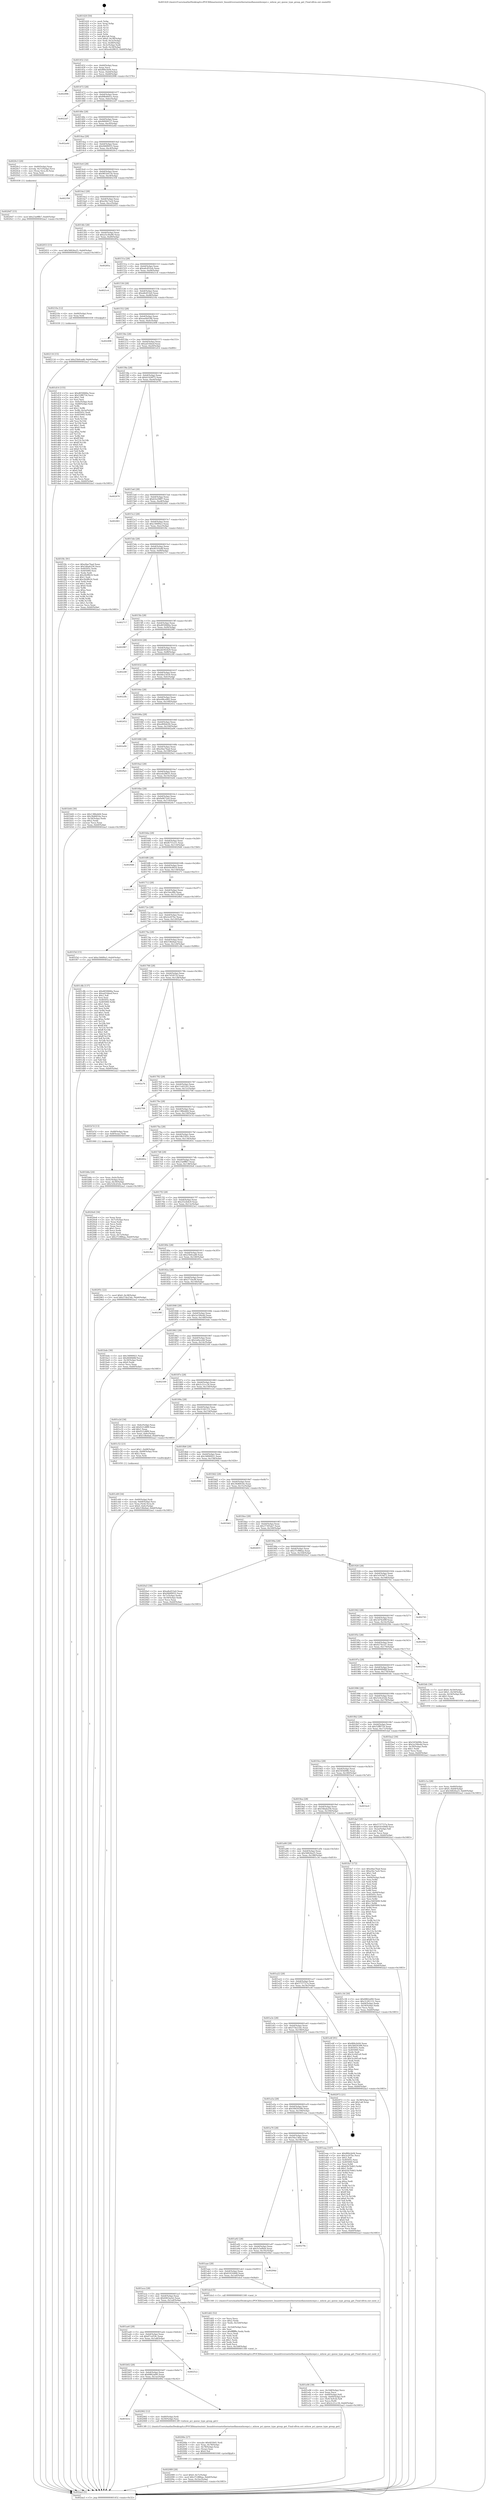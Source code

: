 digraph "0x401420" {
  label = "0x401420 (/mnt/c/Users/mathe/Desktop/tcc/POCII/binaries/extr_linuxdriversnetethernetmellanoxmlxswpci.c_mlxsw_pci_queue_type_group_get_Final-ollvm.out::main(0))"
  labelloc = "t"
  node[shape=record]

  Entry [label="",width=0.3,height=0.3,shape=circle,fillcolor=black,style=filled]
  "0x401452" [label="{
     0x401452 [32]\l
     | [instrs]\l
     &nbsp;&nbsp;0x401452 \<+6\>: mov -0xb0(%rbp),%eax\l
     &nbsp;&nbsp;0x401458 \<+2\>: mov %eax,%ecx\l
     &nbsp;&nbsp;0x40145a \<+6\>: sub $0x884cfe04,%ecx\l
     &nbsp;&nbsp;0x401460 \<+6\>: mov %eax,-0xb4(%rbp)\l
     &nbsp;&nbsp;0x401466 \<+6\>: mov %ecx,-0xb8(%rbp)\l
     &nbsp;&nbsp;0x40146c \<+6\>: je 0000000000402996 \<main+0x1576\>\l
  }"]
  "0x402996" [label="{
     0x402996\l
  }", style=dashed]
  "0x401472" [label="{
     0x401472 [28]\l
     | [instrs]\l
     &nbsp;&nbsp;0x401472 \<+5\>: jmp 0000000000401477 \<main+0x57\>\l
     &nbsp;&nbsp;0x401477 \<+6\>: mov -0xb4(%rbp),%eax\l
     &nbsp;&nbsp;0x40147d \<+5\>: sub $0x89b4643c,%eax\l
     &nbsp;&nbsp;0x401482 \<+6\>: mov %eax,-0xbc(%rbp)\l
     &nbsp;&nbsp;0x401488 \<+6\>: je 00000000004022d7 \<main+0xeb7\>\l
  }"]
  Exit [label="",width=0.3,height=0.3,shape=circle,fillcolor=black,style=filled,peripheries=2]
  "0x4022d7" [label="{
     0x4022d7\l
  }", style=dashed]
  "0x40148e" [label="{
     0x40148e [28]\l
     | [instrs]\l
     &nbsp;&nbsp;0x40148e \<+5\>: jmp 0000000000401493 \<main+0x73\>\l
     &nbsp;&nbsp;0x401493 \<+6\>: mov -0xb4(%rbp),%eax\l
     &nbsp;&nbsp;0x401499 \<+5\>: sub $0x90009127,%eax\l
     &nbsp;&nbsp;0x40149e \<+6\>: mov %eax,-0xc0(%rbp)\l
     &nbsp;&nbsp;0x4014a4 \<+6\>: je 0000000000402a4d \<main+0x162d\>\l
  }"]
  "0x402116" [label="{
     0x402116 [15]\l
     | [instrs]\l
     &nbsp;&nbsp;0x402116 \<+10\>: movl $0x25b0cad8,-0xb0(%rbp)\l
     &nbsp;&nbsp;0x402120 \<+5\>: jmp 0000000000402aa3 \<main+0x1683\>\l
  }"]
  "0x402a4d" [label="{
     0x402a4d\l
  }", style=dashed]
  "0x4014aa" [label="{
     0x4014aa [28]\l
     | [instrs]\l
     &nbsp;&nbsp;0x4014aa \<+5\>: jmp 00000000004014af \<main+0x8f\>\l
     &nbsp;&nbsp;0x4014af \<+6\>: mov -0xb4(%rbp),%eax\l
     &nbsp;&nbsp;0x4014b5 \<+5\>: sub $0x946f0055,%eax\l
     &nbsp;&nbsp;0x4014ba \<+6\>: mov %eax,-0xc4(%rbp)\l
     &nbsp;&nbsp;0x4014c0 \<+6\>: je 00000000004020c3 \<main+0xca3\>\l
  }"]
  "0x4020d7" [label="{
     0x4020d7 [15]\l
     | [instrs]\l
     &nbsp;&nbsp;0x4020d7 \<+10\>: movl $0x23a9ffb7,-0xb0(%rbp)\l
     &nbsp;&nbsp;0x4020e1 \<+5\>: jmp 0000000000402aa3 \<main+0x1683\>\l
  }"]
  "0x4020c3" [label="{
     0x4020c3 [20]\l
     | [instrs]\l
     &nbsp;&nbsp;0x4020c3 \<+4\>: mov -0x60(%rbp),%rax\l
     &nbsp;&nbsp;0x4020c7 \<+4\>: movslq -0x7c(%rbp),%rcx\l
     &nbsp;&nbsp;0x4020cb \<+4\>: mov (%rax,%rcx,8),%rax\l
     &nbsp;&nbsp;0x4020cf \<+3\>: mov %rax,%rdi\l
     &nbsp;&nbsp;0x4020d2 \<+5\>: call 0000000000401030 \<free@plt\>\l
     | [calls]\l
     &nbsp;&nbsp;0x401030 \{1\} (unknown)\l
  }"]
  "0x4014c6" [label="{
     0x4014c6 [28]\l
     | [instrs]\l
     &nbsp;&nbsp;0x4014c6 \<+5\>: jmp 00000000004014cb \<main+0xab\>\l
     &nbsp;&nbsp;0x4014cb \<+6\>: mov -0xb4(%rbp),%eax\l
     &nbsp;&nbsp;0x4014d1 \<+5\>: sub $0x981b4154,%eax\l
     &nbsp;&nbsp;0x4014d6 \<+6\>: mov %eax,-0xc8(%rbp)\l
     &nbsp;&nbsp;0x4014dc \<+6\>: je 0000000000402358 \<main+0xf38\>\l
  }"]
  "0x402089" [label="{
     0x402089 [28]\l
     | [instrs]\l
     &nbsp;&nbsp;0x402089 \<+7\>: movl $0x0,-0x7c(%rbp)\l
     &nbsp;&nbsp;0x402090 \<+10\>: movl $0x37c986aa,-0xb0(%rbp)\l
     &nbsp;&nbsp;0x40209a \<+6\>: mov %eax,-0x1bc(%rbp)\l
     &nbsp;&nbsp;0x4020a0 \<+5\>: jmp 0000000000402aa3 \<main+0x1683\>\l
  }"]
  "0x402358" [label="{
     0x402358\l
  }", style=dashed]
  "0x4014e2" [label="{
     0x4014e2 [28]\l
     | [instrs]\l
     &nbsp;&nbsp;0x4014e2 \<+5\>: jmp 00000000004014e7 \<main+0xc7\>\l
     &nbsp;&nbsp;0x4014e7 \<+6\>: mov -0xb4(%rbp),%eax\l
     &nbsp;&nbsp;0x4014ed \<+5\>: sub $0xa5bc7ac6,%eax\l
     &nbsp;&nbsp;0x4014f2 \<+6\>: mov %eax,-0xcc(%rbp)\l
     &nbsp;&nbsp;0x4014f8 \<+6\>: je 0000000000402053 \<main+0xc33\>\l
  }"]
  "0x40206e" [label="{
     0x40206e [27]\l
     | [instrs]\l
     &nbsp;&nbsp;0x40206e \<+10\>: movabs $0x4030d1,%rdi\l
     &nbsp;&nbsp;0x402078 \<+4\>: mov %rax,-0x78(%rbp)\l
     &nbsp;&nbsp;0x40207c \<+4\>: mov -0x78(%rbp),%rax\l
     &nbsp;&nbsp;0x402080 \<+2\>: mov (%rax),%esi\l
     &nbsp;&nbsp;0x402082 \<+2\>: mov $0x0,%al\l
     &nbsp;&nbsp;0x402084 \<+5\>: call 0000000000401040 \<printf@plt\>\l
     | [calls]\l
     &nbsp;&nbsp;0x401040 \{1\} (unknown)\l
  }"]
  "0x402053" [label="{
     0x402053 [15]\l
     | [instrs]\l
     &nbsp;&nbsp;0x402053 \<+10\>: movl $0x56826a25,-0xb0(%rbp)\l
     &nbsp;&nbsp;0x40205d \<+5\>: jmp 0000000000402aa3 \<main+0x1683\>\l
  }"]
  "0x4014fe" [label="{
     0x4014fe [28]\l
     | [instrs]\l
     &nbsp;&nbsp;0x4014fe \<+5\>: jmp 0000000000401503 \<main+0xe3\>\l
     &nbsp;&nbsp;0x401503 \<+6\>: mov -0xb4(%rbp),%eax\l
     &nbsp;&nbsp;0x401509 \<+5\>: sub $0xa5e36a90,%eax\l
     &nbsp;&nbsp;0x40150e \<+6\>: mov %eax,-0xd0(%rbp)\l
     &nbsp;&nbsp;0x401514 \<+6\>: je 000000000040285a \<main+0x143a\>\l
  }"]
  "0x401b1e" [label="{
     0x401b1e\l
  }", style=dashed]
  "0x40285a" [label="{
     0x40285a\l
  }", style=dashed]
  "0x40151a" [label="{
     0x40151a [28]\l
     | [instrs]\l
     &nbsp;&nbsp;0x40151a \<+5\>: jmp 000000000040151f \<main+0xff\>\l
     &nbsp;&nbsp;0x40151f \<+6\>: mov -0xb4(%rbp),%eax\l
     &nbsp;&nbsp;0x401525 \<+5\>: sub $0xa6c852eb,%eax\l
     &nbsp;&nbsp;0x40152a \<+6\>: mov %eax,-0xd4(%rbp)\l
     &nbsp;&nbsp;0x401530 \<+6\>: je 00000000004021c4 \<main+0xda4\>\l
  }"]
  "0x402062" [label="{
     0x402062 [12]\l
     | [instrs]\l
     &nbsp;&nbsp;0x402062 \<+4\>: mov -0x60(%rbp),%rdi\l
     &nbsp;&nbsp;0x402066 \<+3\>: mov -0x50(%rbp),%esi\l
     &nbsp;&nbsp;0x402069 \<+5\>: call 00000000004013f0 \<mlxsw_pci_queue_type_group_get\>\l
     | [calls]\l
     &nbsp;&nbsp;0x4013f0 \{1\} (/mnt/c/Users/mathe/Desktop/tcc/POCII/binaries/extr_linuxdriversnetethernetmellanoxmlxswpci.c_mlxsw_pci_queue_type_group_get_Final-ollvm.out::mlxsw_pci_queue_type_group_get)\l
  }"]
  "0x4021c4" [label="{
     0x4021c4\l
  }", style=dashed]
  "0x401536" [label="{
     0x401536 [28]\l
     | [instrs]\l
     &nbsp;&nbsp;0x401536 \<+5\>: jmp 000000000040153b \<main+0x11b\>\l
     &nbsp;&nbsp;0x40153b \<+6\>: mov -0xb4(%rbp),%eax\l
     &nbsp;&nbsp;0x401541 \<+5\>: sub $0xa8e453e0,%eax\l
     &nbsp;&nbsp;0x401546 \<+6\>: mov %eax,-0xd8(%rbp)\l
     &nbsp;&nbsp;0x40154c \<+6\>: je 000000000040210a \<main+0xcea\>\l
  }"]
  "0x401b02" [label="{
     0x401b02 [28]\l
     | [instrs]\l
     &nbsp;&nbsp;0x401b02 \<+5\>: jmp 0000000000401b07 \<main+0x6e7\>\l
     &nbsp;&nbsp;0x401b07 \<+6\>: mov -0xb4(%rbp),%eax\l
     &nbsp;&nbsp;0x401b0d \<+5\>: sub $0x6862af40,%eax\l
     &nbsp;&nbsp;0x401b12 \<+6\>: mov %eax,-0x1ac(%rbp)\l
     &nbsp;&nbsp;0x401b18 \<+6\>: je 0000000000402062 \<main+0xc42\>\l
  }"]
  "0x40210a" [label="{
     0x40210a [12]\l
     | [instrs]\l
     &nbsp;&nbsp;0x40210a \<+4\>: mov -0x60(%rbp),%rax\l
     &nbsp;&nbsp;0x40210e \<+3\>: mov %rax,%rdi\l
     &nbsp;&nbsp;0x402111 \<+5\>: call 0000000000401030 \<free@plt\>\l
     | [calls]\l
     &nbsp;&nbsp;0x401030 \{1\} (unknown)\l
  }"]
  "0x401552" [label="{
     0x401552 [28]\l
     | [instrs]\l
     &nbsp;&nbsp;0x401552 \<+5\>: jmp 0000000000401557 \<main+0x137\>\l
     &nbsp;&nbsp;0x401557 \<+6\>: mov -0xb4(%rbp),%eax\l
     &nbsp;&nbsp;0x40155d \<+5\>: sub $0xaad4d186,%eax\l
     &nbsp;&nbsp;0x401562 \<+6\>: mov %eax,-0xdc(%rbp)\l
     &nbsp;&nbsp;0x401568 \<+6\>: je 0000000000402498 \<main+0x1078\>\l
  }"]
  "0x4025c2" [label="{
     0x4025c2\l
  }", style=dashed]
  "0x402498" [label="{
     0x402498\l
  }", style=dashed]
  "0x40156e" [label="{
     0x40156e [28]\l
     | [instrs]\l
     &nbsp;&nbsp;0x40156e \<+5\>: jmp 0000000000401573 \<main+0x153\>\l
     &nbsp;&nbsp;0x401573 \<+6\>: mov -0xb4(%rbp),%eax\l
     &nbsp;&nbsp;0x401579 \<+5\>: sub $0xad10deef,%eax\l
     &nbsp;&nbsp;0x40157e \<+6\>: mov %eax,-0xe0(%rbp)\l
     &nbsp;&nbsp;0x401584 \<+6\>: je 0000000000401d14 \<main+0x8f4\>\l
  }"]
  "0x401ae6" [label="{
     0x401ae6 [28]\l
     | [instrs]\l
     &nbsp;&nbsp;0x401ae6 \<+5\>: jmp 0000000000401aeb \<main+0x6cb\>\l
     &nbsp;&nbsp;0x401aeb \<+6\>: mov -0xb4(%rbp),%eax\l
     &nbsp;&nbsp;0x401af1 \<+5\>: sub $0x67cef18c,%eax\l
     &nbsp;&nbsp;0x401af6 \<+6\>: mov %eax,-0x1a8(%rbp)\l
     &nbsp;&nbsp;0x401afc \<+6\>: je 00000000004025c2 \<main+0x11a2\>\l
  }"]
  "0x401d14" [label="{
     0x401d14 [155]\l
     | [instrs]\l
     &nbsp;&nbsp;0x401d14 \<+5\>: mov $0xd650666a,%eax\l
     &nbsp;&nbsp;0x401d19 \<+5\>: mov $0x52ff0754,%ecx\l
     &nbsp;&nbsp;0x401d1e \<+2\>: mov $0x1,%dl\l
     &nbsp;&nbsp;0x401d20 \<+2\>: xor %esi,%esi\l
     &nbsp;&nbsp;0x401d22 \<+3\>: mov -0x6c(%rbp),%edi\l
     &nbsp;&nbsp;0x401d25 \<+3\>: cmp -0x68(%rbp),%edi\l
     &nbsp;&nbsp;0x401d28 \<+4\>: setl %r8b\l
     &nbsp;&nbsp;0x401d2c \<+4\>: and $0x1,%r8b\l
     &nbsp;&nbsp;0x401d30 \<+4\>: mov %r8b,-0x2a(%rbp)\l
     &nbsp;&nbsp;0x401d34 \<+7\>: mov 0x40505c,%edi\l
     &nbsp;&nbsp;0x401d3b \<+8\>: mov 0x405060,%r9d\l
     &nbsp;&nbsp;0x401d43 \<+3\>: sub $0x1,%esi\l
     &nbsp;&nbsp;0x401d46 \<+3\>: mov %edi,%r10d\l
     &nbsp;&nbsp;0x401d49 \<+3\>: add %esi,%r10d\l
     &nbsp;&nbsp;0x401d4c \<+4\>: imul %r10d,%edi\l
     &nbsp;&nbsp;0x401d50 \<+3\>: and $0x1,%edi\l
     &nbsp;&nbsp;0x401d53 \<+3\>: cmp $0x0,%edi\l
     &nbsp;&nbsp;0x401d56 \<+4\>: sete %r8b\l
     &nbsp;&nbsp;0x401d5a \<+4\>: cmp $0xa,%r9d\l
     &nbsp;&nbsp;0x401d5e \<+4\>: setl %r11b\l
     &nbsp;&nbsp;0x401d62 \<+3\>: mov %r8b,%bl\l
     &nbsp;&nbsp;0x401d65 \<+3\>: xor $0xff,%bl\l
     &nbsp;&nbsp;0x401d68 \<+3\>: mov %r11b,%r14b\l
     &nbsp;&nbsp;0x401d6b \<+4\>: xor $0xff,%r14b\l
     &nbsp;&nbsp;0x401d6f \<+3\>: xor $0x0,%dl\l
     &nbsp;&nbsp;0x401d72 \<+3\>: mov %bl,%r15b\l
     &nbsp;&nbsp;0x401d75 \<+4\>: and $0x0,%r15b\l
     &nbsp;&nbsp;0x401d79 \<+3\>: and %dl,%r8b\l
     &nbsp;&nbsp;0x401d7c \<+3\>: mov %r14b,%r12b\l
     &nbsp;&nbsp;0x401d7f \<+4\>: and $0x0,%r12b\l
     &nbsp;&nbsp;0x401d83 \<+3\>: and %dl,%r11b\l
     &nbsp;&nbsp;0x401d86 \<+3\>: or %r8b,%r15b\l
     &nbsp;&nbsp;0x401d89 \<+3\>: or %r11b,%r12b\l
     &nbsp;&nbsp;0x401d8c \<+3\>: xor %r12b,%r15b\l
     &nbsp;&nbsp;0x401d8f \<+3\>: or %r14b,%bl\l
     &nbsp;&nbsp;0x401d92 \<+3\>: xor $0xff,%bl\l
     &nbsp;&nbsp;0x401d95 \<+3\>: or $0x0,%dl\l
     &nbsp;&nbsp;0x401d98 \<+2\>: and %dl,%bl\l
     &nbsp;&nbsp;0x401d9a \<+3\>: or %bl,%r15b\l
     &nbsp;&nbsp;0x401d9d \<+4\>: test $0x1,%r15b\l
     &nbsp;&nbsp;0x401da1 \<+3\>: cmovne %ecx,%eax\l
     &nbsp;&nbsp;0x401da4 \<+6\>: mov %eax,-0xb0(%rbp)\l
     &nbsp;&nbsp;0x401daa \<+5\>: jmp 0000000000402aa3 \<main+0x1683\>\l
  }"]
  "0x40158a" [label="{
     0x40158a [28]\l
     | [instrs]\l
     &nbsp;&nbsp;0x40158a \<+5\>: jmp 000000000040158f \<main+0x16f\>\l
     &nbsp;&nbsp;0x40158f \<+6\>: mov -0xb4(%rbp),%eax\l
     &nbsp;&nbsp;0x401595 \<+5\>: sub $0xb1426f75,%eax\l
     &nbsp;&nbsp;0x40159a \<+6\>: mov %eax,-0xe4(%rbp)\l
     &nbsp;&nbsp;0x4015a0 \<+6\>: je 0000000000402470 \<main+0x1050\>\l
  }"]
  "0x4024ee" [label="{
     0x4024ee\l
  }", style=dashed]
  "0x402470" [label="{
     0x402470\l
  }", style=dashed]
  "0x4015a6" [label="{
     0x4015a6 [28]\l
     | [instrs]\l
     &nbsp;&nbsp;0x4015a6 \<+5\>: jmp 00000000004015ab \<main+0x18b\>\l
     &nbsp;&nbsp;0x4015ab \<+6\>: mov -0xb4(%rbp),%eax\l
     &nbsp;&nbsp;0x4015b1 \<+5\>: sub $0xb5e298f7,%eax\l
     &nbsp;&nbsp;0x4015b6 \<+6\>: mov %eax,-0xe8(%rbp)\l
     &nbsp;&nbsp;0x4015bc \<+6\>: je 0000000000402461 \<main+0x1041\>\l
  }"]
  "0x401e06" [label="{
     0x401e06 [39]\l
     | [instrs]\l
     &nbsp;&nbsp;0x401e06 \<+6\>: mov -0x1b8(%rbp),%ecx\l
     &nbsp;&nbsp;0x401e0c \<+3\>: imul %eax,%ecx\l
     &nbsp;&nbsp;0x401e0f \<+4\>: mov -0x60(%rbp),%r8\l
     &nbsp;&nbsp;0x401e13 \<+4\>: movslq -0x64(%rbp),%r9\l
     &nbsp;&nbsp;0x401e17 \<+4\>: mov (%r8,%r9,8),%r8\l
     &nbsp;&nbsp;0x401e1b \<+3\>: mov %ecx,(%r8)\l
     &nbsp;&nbsp;0x401e1e \<+10\>: movl $0x2c21cc34,-0xb0(%rbp)\l
     &nbsp;&nbsp;0x401e28 \<+5\>: jmp 0000000000402aa3 \<main+0x1683\>\l
  }"]
  "0x402461" [label="{
     0x402461\l
  }", style=dashed]
  "0x4015c2" [label="{
     0x4015c2 [28]\l
     | [instrs]\l
     &nbsp;&nbsp;0x4015c2 \<+5\>: jmp 00000000004015c7 \<main+0x1a7\>\l
     &nbsp;&nbsp;0x4015c7 \<+6\>: mov -0xb4(%rbp),%eax\l
     &nbsp;&nbsp;0x4015cd \<+5\>: sub $0xc566f0a3,%eax\l
     &nbsp;&nbsp;0x4015d2 \<+6\>: mov %eax,-0xec(%rbp)\l
     &nbsp;&nbsp;0x4015d8 \<+6\>: je 0000000000401f4c \<main+0xb2c\>\l
  }"]
  "0x401dd2" [label="{
     0x401dd2 [52]\l
     | [instrs]\l
     &nbsp;&nbsp;0x401dd2 \<+2\>: xor %ecx,%ecx\l
     &nbsp;&nbsp;0x401dd4 \<+5\>: mov $0x2,%edx\l
     &nbsp;&nbsp;0x401dd9 \<+6\>: mov %edx,-0x1b4(%rbp)\l
     &nbsp;&nbsp;0x401ddf \<+1\>: cltd\l
     &nbsp;&nbsp;0x401de0 \<+6\>: mov -0x1b4(%rbp),%esi\l
     &nbsp;&nbsp;0x401de6 \<+2\>: idiv %esi\l
     &nbsp;&nbsp;0x401de8 \<+6\>: imul $0xfffffffe,%edx,%edx\l
     &nbsp;&nbsp;0x401dee \<+2\>: mov %ecx,%edi\l
     &nbsp;&nbsp;0x401df0 \<+2\>: sub %edx,%edi\l
     &nbsp;&nbsp;0x401df2 \<+2\>: mov %ecx,%edx\l
     &nbsp;&nbsp;0x401df4 \<+3\>: sub $0x1,%edx\l
     &nbsp;&nbsp;0x401df7 \<+2\>: add %edx,%edi\l
     &nbsp;&nbsp;0x401df9 \<+2\>: sub %edi,%ecx\l
     &nbsp;&nbsp;0x401dfb \<+6\>: mov %ecx,-0x1b8(%rbp)\l
     &nbsp;&nbsp;0x401e01 \<+5\>: call 0000000000401160 \<next_i\>\l
     | [calls]\l
     &nbsp;&nbsp;0x401160 \{1\} (/mnt/c/Users/mathe/Desktop/tcc/POCII/binaries/extr_linuxdriversnetethernetmellanoxmlxswpci.c_mlxsw_pci_queue_type_group_get_Final-ollvm.out::next_i)\l
  }"]
  "0x401f4c" [label="{
     0x401f4c [91]\l
     | [instrs]\l
     &nbsp;&nbsp;0x401f4c \<+5\>: mov $0xe9ae7bad,%eax\l
     &nbsp;&nbsp;0x401f51 \<+5\>: mov $0x54bab256,%ecx\l
     &nbsp;&nbsp;0x401f56 \<+7\>: mov 0x40505c,%edx\l
     &nbsp;&nbsp;0x401f5d \<+7\>: mov 0x405060,%esi\l
     &nbsp;&nbsp;0x401f64 \<+2\>: mov %edx,%edi\l
     &nbsp;&nbsp;0x401f66 \<+6\>: sub $0x2fe9fb16,%edi\l
     &nbsp;&nbsp;0x401f6c \<+3\>: sub $0x1,%edi\l
     &nbsp;&nbsp;0x401f6f \<+6\>: add $0x2fe9fb16,%edi\l
     &nbsp;&nbsp;0x401f75 \<+3\>: imul %edi,%edx\l
     &nbsp;&nbsp;0x401f78 \<+3\>: and $0x1,%edx\l
     &nbsp;&nbsp;0x401f7b \<+3\>: cmp $0x0,%edx\l
     &nbsp;&nbsp;0x401f7e \<+4\>: sete %r8b\l
     &nbsp;&nbsp;0x401f82 \<+3\>: cmp $0xa,%esi\l
     &nbsp;&nbsp;0x401f85 \<+4\>: setl %r9b\l
     &nbsp;&nbsp;0x401f89 \<+3\>: mov %r8b,%r10b\l
     &nbsp;&nbsp;0x401f8c \<+3\>: and %r9b,%r10b\l
     &nbsp;&nbsp;0x401f8f \<+3\>: xor %r9b,%r8b\l
     &nbsp;&nbsp;0x401f92 \<+3\>: or %r8b,%r10b\l
     &nbsp;&nbsp;0x401f95 \<+4\>: test $0x1,%r10b\l
     &nbsp;&nbsp;0x401f99 \<+3\>: cmovne %ecx,%eax\l
     &nbsp;&nbsp;0x401f9c \<+6\>: mov %eax,-0xb0(%rbp)\l
     &nbsp;&nbsp;0x401fa2 \<+5\>: jmp 0000000000402aa3 \<main+0x1683\>\l
  }"]
  "0x4015de" [label="{
     0x4015de [28]\l
     | [instrs]\l
     &nbsp;&nbsp;0x4015de \<+5\>: jmp 00000000004015e3 \<main+0x1c3\>\l
     &nbsp;&nbsp;0x4015e3 \<+6\>: mov -0xb4(%rbp),%eax\l
     &nbsp;&nbsp;0x4015e9 \<+5\>: sub $0xd0193e8f,%eax\l
     &nbsp;&nbsp;0x4015ee \<+6\>: mov %eax,-0xf0(%rbp)\l
     &nbsp;&nbsp;0x4015f4 \<+6\>: je 0000000000402717 \<main+0x12f7\>\l
  }"]
  "0x401aca" [label="{
     0x401aca [28]\l
     | [instrs]\l
     &nbsp;&nbsp;0x401aca \<+5\>: jmp 0000000000401acf \<main+0x6af\>\l
     &nbsp;&nbsp;0x401acf \<+6\>: mov -0xb4(%rbp),%eax\l
     &nbsp;&nbsp;0x401ad5 \<+5\>: sub $0x6463acb2,%eax\l
     &nbsp;&nbsp;0x401ada \<+6\>: mov %eax,-0x1a4(%rbp)\l
     &nbsp;&nbsp;0x401ae0 \<+6\>: je 00000000004024ee \<main+0x10ce\>\l
  }"]
  "0x402717" [label="{
     0x402717\l
  }", style=dashed]
  "0x4015fa" [label="{
     0x4015fa [28]\l
     | [instrs]\l
     &nbsp;&nbsp;0x4015fa \<+5\>: jmp 00000000004015ff \<main+0x1df\>\l
     &nbsp;&nbsp;0x4015ff \<+6\>: mov -0xb4(%rbp),%eax\l
     &nbsp;&nbsp;0x401605 \<+5\>: sub $0xd650666a,%eax\l
     &nbsp;&nbsp;0x40160a \<+6\>: mov %eax,-0xf4(%rbp)\l
     &nbsp;&nbsp;0x401610 \<+6\>: je 0000000000402987 \<main+0x1567\>\l
  }"]
  "0x401dcd" [label="{
     0x401dcd [5]\l
     | [instrs]\l
     &nbsp;&nbsp;0x401dcd \<+5\>: call 0000000000401160 \<next_i\>\l
     | [calls]\l
     &nbsp;&nbsp;0x401160 \{1\} (/mnt/c/Users/mathe/Desktop/tcc/POCII/binaries/extr_linuxdriversnetethernetmellanoxmlxswpci.c_mlxsw_pci_queue_type_group_get_Final-ollvm.out::next_i)\l
  }"]
  "0x402987" [label="{
     0x402987\l
  }", style=dashed]
  "0x401616" [label="{
     0x401616 [28]\l
     | [instrs]\l
     &nbsp;&nbsp;0x401616 \<+5\>: jmp 000000000040161b \<main+0x1fb\>\l
     &nbsp;&nbsp;0x40161b \<+6\>: mov -0xb4(%rbp),%eax\l
     &nbsp;&nbsp;0x401621 \<+5\>: sub $0xdd392429,%eax\l
     &nbsp;&nbsp;0x401626 \<+6\>: mov %eax,-0xf8(%rbp)\l
     &nbsp;&nbsp;0x40162c \<+6\>: je 000000000040228f \<main+0xe6f\>\l
  }"]
  "0x401aae" [label="{
     0x401aae [28]\l
     | [instrs]\l
     &nbsp;&nbsp;0x401aae \<+5\>: jmp 0000000000401ab3 \<main+0x693\>\l
     &nbsp;&nbsp;0x401ab3 \<+6\>: mov -0xb4(%rbp),%eax\l
     &nbsp;&nbsp;0x401ab9 \<+5\>: sub $0x61616468,%eax\l
     &nbsp;&nbsp;0x401abe \<+6\>: mov %eax,-0x1a0(%rbp)\l
     &nbsp;&nbsp;0x401ac4 \<+6\>: je 0000000000401dcd \<main+0x9ad\>\l
  }"]
  "0x40228f" [label="{
     0x40228f\l
  }", style=dashed]
  "0x401632" [label="{
     0x401632 [28]\l
     | [instrs]\l
     &nbsp;&nbsp;0x401632 \<+5\>: jmp 0000000000401637 \<main+0x217\>\l
     &nbsp;&nbsp;0x401637 \<+6\>: mov -0xb4(%rbp),%eax\l
     &nbsp;&nbsp;0x40163d \<+5\>: sub $0xdde23430,%eax\l
     &nbsp;&nbsp;0x401642 \<+6\>: mov %eax,-0xfc(%rbp)\l
     &nbsp;&nbsp;0x401648 \<+6\>: je 00000000004022fb \<main+0xedb\>\l
  }"]
  "0x40294d" [label="{
     0x40294d\l
  }", style=dashed]
  "0x4022fb" [label="{
     0x4022fb\l
  }", style=dashed]
  "0x40164e" [label="{
     0x40164e [28]\l
     | [instrs]\l
     &nbsp;&nbsp;0x40164e \<+5\>: jmp 0000000000401653 \<main+0x233\>\l
     &nbsp;&nbsp;0x401653 \<+6\>: mov -0xb4(%rbp),%eax\l
     &nbsp;&nbsp;0x401659 \<+5\>: sub $0xe08ce992,%eax\l
     &nbsp;&nbsp;0x40165e \<+6\>: mov %eax,-0x100(%rbp)\l
     &nbsp;&nbsp;0x401664 \<+6\>: je 0000000000402452 \<main+0x1032\>\l
  }"]
  "0x401a92" [label="{
     0x401a92 [28]\l
     | [instrs]\l
     &nbsp;&nbsp;0x401a92 \<+5\>: jmp 0000000000401a97 \<main+0x677\>\l
     &nbsp;&nbsp;0x401a97 \<+6\>: mov -0xb4(%rbp),%eax\l
     &nbsp;&nbsp;0x401a9d \<+5\>: sub $0x5c5ef0eb,%eax\l
     &nbsp;&nbsp;0x401aa2 \<+6\>: mov %eax,-0x19c(%rbp)\l
     &nbsp;&nbsp;0x401aa8 \<+6\>: je 000000000040294d \<main+0x152d\>\l
  }"]
  "0x402452" [label="{
     0x402452\l
  }", style=dashed]
  "0x40166a" [label="{
     0x40166a [28]\l
     | [instrs]\l
     &nbsp;&nbsp;0x40166a \<+5\>: jmp 000000000040166f \<main+0x24f\>\l
     &nbsp;&nbsp;0x40166f \<+6\>: mov -0xb4(%rbp),%eax\l
     &nbsp;&nbsp;0x401675 \<+5\>: sub $0xe800dc04,%eax\l
     &nbsp;&nbsp;0x40167a \<+6\>: mov %eax,-0x104(%rbp)\l
     &nbsp;&nbsp;0x401680 \<+6\>: je 0000000000402a94 \<main+0x1674\>\l
  }"]
  "0x40279c" [label="{
     0x40279c\l
  }", style=dashed]
  "0x402a94" [label="{
     0x402a94\l
  }", style=dashed]
  "0x401686" [label="{
     0x401686 [28]\l
     | [instrs]\l
     &nbsp;&nbsp;0x401686 \<+5\>: jmp 000000000040168b \<main+0x26b\>\l
     &nbsp;&nbsp;0x40168b \<+6\>: mov -0xb4(%rbp),%eax\l
     &nbsp;&nbsp;0x401691 \<+5\>: sub $0xe9ae7bad,%eax\l
     &nbsp;&nbsp;0x401696 \<+6\>: mov %eax,-0x108(%rbp)\l
     &nbsp;&nbsp;0x40169c \<+6\>: je 00000000004029a5 \<main+0x1585\>\l
  }"]
  "0x401a76" [label="{
     0x401a76 [28]\l
     | [instrs]\l
     &nbsp;&nbsp;0x401a76 \<+5\>: jmp 0000000000401a7b \<main+0x65b\>\l
     &nbsp;&nbsp;0x401a7b \<+6\>: mov -0xb4(%rbp),%eax\l
     &nbsp;&nbsp;0x401a81 \<+5\>: sub $0x59a136fa,%eax\l
     &nbsp;&nbsp;0x401a86 \<+6\>: mov %eax,-0x198(%rbp)\l
     &nbsp;&nbsp;0x401a8c \<+6\>: je 000000000040279c \<main+0x137c\>\l
  }"]
  "0x4029a5" [label="{
     0x4029a5\l
  }", style=dashed]
  "0x4016a2" [label="{
     0x4016a2 [28]\l
     | [instrs]\l
     &nbsp;&nbsp;0x4016a2 \<+5\>: jmp 00000000004016a7 \<main+0x287\>\l
     &nbsp;&nbsp;0x4016a7 \<+6\>: mov -0xb4(%rbp),%eax\l
     &nbsp;&nbsp;0x4016ad \<+5\>: sub $0xeeb28635,%eax\l
     &nbsp;&nbsp;0x4016b2 \<+6\>: mov %eax,-0x10c(%rbp)\l
     &nbsp;&nbsp;0x4016b8 \<+6\>: je 0000000000401b44 \<main+0x724\>\l
  }"]
  "0x401eaa" [label="{
     0x401eaa [147]\l
     | [instrs]\l
     &nbsp;&nbsp;0x401eaa \<+5\>: mov $0x884cfe04,%eax\l
     &nbsp;&nbsp;0x401eaf \<+5\>: mov $0x2e207bc,%ecx\l
     &nbsp;&nbsp;0x401eb4 \<+2\>: mov $0x1,%dl\l
     &nbsp;&nbsp;0x401eb6 \<+7\>: mov 0x40505c,%esi\l
     &nbsp;&nbsp;0x401ebd \<+7\>: mov 0x405060,%edi\l
     &nbsp;&nbsp;0x401ec4 \<+3\>: mov %esi,%r8d\l
     &nbsp;&nbsp;0x401ec7 \<+7\>: sub $0xb5b7b463,%r8d\l
     &nbsp;&nbsp;0x401ece \<+4\>: sub $0x1,%r8d\l
     &nbsp;&nbsp;0x401ed2 \<+7\>: add $0xb5b7b463,%r8d\l
     &nbsp;&nbsp;0x401ed9 \<+4\>: imul %r8d,%esi\l
     &nbsp;&nbsp;0x401edd \<+3\>: and $0x1,%esi\l
     &nbsp;&nbsp;0x401ee0 \<+3\>: cmp $0x0,%esi\l
     &nbsp;&nbsp;0x401ee3 \<+4\>: sete %r9b\l
     &nbsp;&nbsp;0x401ee7 \<+3\>: cmp $0xa,%edi\l
     &nbsp;&nbsp;0x401eea \<+4\>: setl %r10b\l
     &nbsp;&nbsp;0x401eee \<+3\>: mov %r9b,%r11b\l
     &nbsp;&nbsp;0x401ef1 \<+4\>: xor $0xff,%r11b\l
     &nbsp;&nbsp;0x401ef5 \<+3\>: mov %r10b,%bl\l
     &nbsp;&nbsp;0x401ef8 \<+3\>: xor $0xff,%bl\l
     &nbsp;&nbsp;0x401efb \<+3\>: xor $0x0,%dl\l
     &nbsp;&nbsp;0x401efe \<+3\>: mov %r11b,%r14b\l
     &nbsp;&nbsp;0x401f01 \<+4\>: and $0x0,%r14b\l
     &nbsp;&nbsp;0x401f05 \<+3\>: and %dl,%r9b\l
     &nbsp;&nbsp;0x401f08 \<+3\>: mov %bl,%r15b\l
     &nbsp;&nbsp;0x401f0b \<+4\>: and $0x0,%r15b\l
     &nbsp;&nbsp;0x401f0f \<+3\>: and %dl,%r10b\l
     &nbsp;&nbsp;0x401f12 \<+3\>: or %r9b,%r14b\l
     &nbsp;&nbsp;0x401f15 \<+3\>: or %r10b,%r15b\l
     &nbsp;&nbsp;0x401f18 \<+3\>: xor %r15b,%r14b\l
     &nbsp;&nbsp;0x401f1b \<+3\>: or %bl,%r11b\l
     &nbsp;&nbsp;0x401f1e \<+4\>: xor $0xff,%r11b\l
     &nbsp;&nbsp;0x401f22 \<+3\>: or $0x0,%dl\l
     &nbsp;&nbsp;0x401f25 \<+3\>: and %dl,%r11b\l
     &nbsp;&nbsp;0x401f28 \<+3\>: or %r11b,%r14b\l
     &nbsp;&nbsp;0x401f2b \<+4\>: test $0x1,%r14b\l
     &nbsp;&nbsp;0x401f2f \<+3\>: cmovne %ecx,%eax\l
     &nbsp;&nbsp;0x401f32 \<+6\>: mov %eax,-0xb0(%rbp)\l
     &nbsp;&nbsp;0x401f38 \<+5\>: jmp 0000000000402aa3 \<main+0x1683\>\l
  }"]
  "0x401b44" [label="{
     0x401b44 [30]\l
     | [instrs]\l
     &nbsp;&nbsp;0x401b44 \<+5\>: mov $0x1386eb64,%eax\l
     &nbsp;&nbsp;0x401b49 \<+5\>: mov $0x36d6816e,%ecx\l
     &nbsp;&nbsp;0x401b4e \<+3\>: mov -0x34(%rbp),%edx\l
     &nbsp;&nbsp;0x401b51 \<+3\>: cmp $0x2,%edx\l
     &nbsp;&nbsp;0x401b54 \<+3\>: cmovne %ecx,%eax\l
     &nbsp;&nbsp;0x401b57 \<+6\>: mov %eax,-0xb0(%rbp)\l
     &nbsp;&nbsp;0x401b5d \<+5\>: jmp 0000000000402aa3 \<main+0x1683\>\l
  }"]
  "0x4016be" [label="{
     0x4016be [28]\l
     | [instrs]\l
     &nbsp;&nbsp;0x4016be \<+5\>: jmp 00000000004016c3 \<main+0x2a3\>\l
     &nbsp;&nbsp;0x4016c3 \<+6\>: mov -0xb4(%rbp),%eax\l
     &nbsp;&nbsp;0x4016c9 \<+5\>: sub $0xfa0672e0,%eax\l
     &nbsp;&nbsp;0x4016ce \<+6\>: mov %eax,-0x110(%rbp)\l
     &nbsp;&nbsp;0x4016d4 \<+6\>: je 00000000004029c7 \<main+0x15a7\>\l
  }"]
  "0x402aa3" [label="{
     0x402aa3 [5]\l
     | [instrs]\l
     &nbsp;&nbsp;0x402aa3 \<+5\>: jmp 0000000000401452 \<main+0x32\>\l
  }"]
  "0x401420" [label="{
     0x401420 [50]\l
     | [instrs]\l
     &nbsp;&nbsp;0x401420 \<+1\>: push %rbp\l
     &nbsp;&nbsp;0x401421 \<+3\>: mov %rsp,%rbp\l
     &nbsp;&nbsp;0x401424 \<+2\>: push %r15\l
     &nbsp;&nbsp;0x401426 \<+2\>: push %r14\l
     &nbsp;&nbsp;0x401428 \<+2\>: push %r13\l
     &nbsp;&nbsp;0x40142a \<+2\>: push %r12\l
     &nbsp;&nbsp;0x40142c \<+1\>: push %rbx\l
     &nbsp;&nbsp;0x40142d \<+7\>: sub $0x1a8,%rsp\l
     &nbsp;&nbsp;0x401434 \<+7\>: movl $0x0,-0x38(%rbp)\l
     &nbsp;&nbsp;0x40143b \<+3\>: mov %edi,-0x3c(%rbp)\l
     &nbsp;&nbsp;0x40143e \<+4\>: mov %rsi,-0x48(%rbp)\l
     &nbsp;&nbsp;0x401442 \<+3\>: mov -0x3c(%rbp),%edi\l
     &nbsp;&nbsp;0x401445 \<+3\>: mov %edi,-0x34(%rbp)\l
     &nbsp;&nbsp;0x401448 \<+10\>: movl $0xeeb28635,-0xb0(%rbp)\l
  }"]
  "0x401a5a" [label="{
     0x401a5a [28]\l
     | [instrs]\l
     &nbsp;&nbsp;0x401a5a \<+5\>: jmp 0000000000401a5f \<main+0x63f\>\l
     &nbsp;&nbsp;0x401a5f \<+6\>: mov -0xb4(%rbp),%eax\l
     &nbsp;&nbsp;0x401a65 \<+5\>: sub $0x58450398,%eax\l
     &nbsp;&nbsp;0x401a6a \<+6\>: mov %eax,-0x194(%rbp)\l
     &nbsp;&nbsp;0x401a70 \<+6\>: je 0000000000401eaa \<main+0xa8a\>\l
  }"]
  "0x4029c7" [label="{
     0x4029c7\l
  }", style=dashed]
  "0x4016da" [label="{
     0x4016da [28]\l
     | [instrs]\l
     &nbsp;&nbsp;0x4016da \<+5\>: jmp 00000000004016df \<main+0x2bf\>\l
     &nbsp;&nbsp;0x4016df \<+6\>: mov -0xb4(%rbp),%eax\l
     &nbsp;&nbsp;0x4016e5 \<+5\>: sub $0xfb751e51,%eax\l
     &nbsp;&nbsp;0x4016ea \<+6\>: mov %eax,-0x114(%rbp)\l
     &nbsp;&nbsp;0x4016f0 \<+6\>: je 00000000004029d6 \<main+0x15b6\>\l
  }"]
  "0x402972" [label="{
     0x402972 [21]\l
     | [instrs]\l
     &nbsp;&nbsp;0x402972 \<+3\>: mov -0x38(%rbp),%eax\l
     &nbsp;&nbsp;0x402975 \<+7\>: add $0x1a8,%rsp\l
     &nbsp;&nbsp;0x40297c \<+1\>: pop %rbx\l
     &nbsp;&nbsp;0x40297d \<+2\>: pop %r12\l
     &nbsp;&nbsp;0x40297f \<+2\>: pop %r13\l
     &nbsp;&nbsp;0x402981 \<+2\>: pop %r14\l
     &nbsp;&nbsp;0x402983 \<+2\>: pop %r15\l
     &nbsp;&nbsp;0x402985 \<+1\>: pop %rbp\l
     &nbsp;&nbsp;0x402986 \<+1\>: ret\l
  }"]
  "0x4029d6" [label="{
     0x4029d6\l
  }", style=dashed]
  "0x4016f6" [label="{
     0x4016f6 [28]\l
     | [instrs]\l
     &nbsp;&nbsp;0x4016f6 \<+5\>: jmp 00000000004016fb \<main+0x2db\>\l
     &nbsp;&nbsp;0x4016fb \<+6\>: mov -0xb4(%rbp),%eax\l
     &nbsp;&nbsp;0x401701 \<+5\>: sub $0xfc8c6816,%eax\l
     &nbsp;&nbsp;0x401706 \<+6\>: mov %eax,-0x118(%rbp)\l
     &nbsp;&nbsp;0x40170c \<+6\>: je 0000000000402271 \<main+0xe51\>\l
  }"]
  "0x401a3e" [label="{
     0x401a3e [28]\l
     | [instrs]\l
     &nbsp;&nbsp;0x401a3e \<+5\>: jmp 0000000000401a43 \<main+0x623\>\l
     &nbsp;&nbsp;0x401a43 \<+6\>: mov -0xb4(%rbp),%eax\l
     &nbsp;&nbsp;0x401a49 \<+5\>: sub $0x57de23dc,%eax\l
     &nbsp;&nbsp;0x401a4e \<+6\>: mov %eax,-0x190(%rbp)\l
     &nbsp;&nbsp;0x401a54 \<+6\>: je 0000000000402972 \<main+0x1552\>\l
  }"]
  "0x402271" [label="{
     0x402271\l
  }", style=dashed]
  "0x401712" [label="{
     0x401712 [28]\l
     | [instrs]\l
     &nbsp;&nbsp;0x401712 \<+5\>: jmp 0000000000401717 \<main+0x2f7\>\l
     &nbsp;&nbsp;0x401717 \<+6\>: mov -0xb4(%rbp),%eax\l
     &nbsp;&nbsp;0x40171d \<+5\>: sub $0x1becf8b,%eax\l
     &nbsp;&nbsp;0x401722 \<+6\>: mov %eax,-0x11c(%rbp)\l
     &nbsp;&nbsp;0x401728 \<+6\>: je 00000000004028b5 \<main+0x1495\>\l
  }"]
  "0x401e4f" [label="{
     0x401e4f [91]\l
     | [instrs]\l
     &nbsp;&nbsp;0x401e4f \<+5\>: mov $0x884cfe04,%eax\l
     &nbsp;&nbsp;0x401e54 \<+5\>: mov $0x58450398,%ecx\l
     &nbsp;&nbsp;0x401e59 \<+7\>: mov 0x40505c,%edx\l
     &nbsp;&nbsp;0x401e60 \<+7\>: mov 0x405060,%esi\l
     &nbsp;&nbsp;0x401e67 \<+2\>: mov %edx,%edi\l
     &nbsp;&nbsp;0x401e69 \<+6\>: add $0x3cc0d1a9,%edi\l
     &nbsp;&nbsp;0x401e6f \<+3\>: sub $0x1,%edi\l
     &nbsp;&nbsp;0x401e72 \<+6\>: sub $0x3cc0d1a9,%edi\l
     &nbsp;&nbsp;0x401e78 \<+3\>: imul %edi,%edx\l
     &nbsp;&nbsp;0x401e7b \<+3\>: and $0x1,%edx\l
     &nbsp;&nbsp;0x401e7e \<+3\>: cmp $0x0,%edx\l
     &nbsp;&nbsp;0x401e81 \<+4\>: sete %r8b\l
     &nbsp;&nbsp;0x401e85 \<+3\>: cmp $0xa,%esi\l
     &nbsp;&nbsp;0x401e88 \<+4\>: setl %r9b\l
     &nbsp;&nbsp;0x401e8c \<+3\>: mov %r8b,%r10b\l
     &nbsp;&nbsp;0x401e8f \<+3\>: and %r9b,%r10b\l
     &nbsp;&nbsp;0x401e92 \<+3\>: xor %r9b,%r8b\l
     &nbsp;&nbsp;0x401e95 \<+3\>: or %r8b,%r10b\l
     &nbsp;&nbsp;0x401e98 \<+4\>: test $0x1,%r10b\l
     &nbsp;&nbsp;0x401e9c \<+3\>: cmovne %ecx,%eax\l
     &nbsp;&nbsp;0x401e9f \<+6\>: mov %eax,-0xb0(%rbp)\l
     &nbsp;&nbsp;0x401ea5 \<+5\>: jmp 0000000000402aa3 \<main+0x1683\>\l
  }"]
  "0x4028b5" [label="{
     0x4028b5\l
  }", style=dashed]
  "0x40172e" [label="{
     0x40172e [28]\l
     | [instrs]\l
     &nbsp;&nbsp;0x40172e \<+5\>: jmp 0000000000401733 \<main+0x313\>\l
     &nbsp;&nbsp;0x401733 \<+6\>: mov -0xb4(%rbp),%eax\l
     &nbsp;&nbsp;0x401739 \<+5\>: sub $0x2e207bc,%eax\l
     &nbsp;&nbsp;0x40173e \<+6\>: mov %eax,-0x120(%rbp)\l
     &nbsp;&nbsp;0x401744 \<+6\>: je 0000000000401f3d \<main+0xb1d\>\l
  }"]
  "0x401c69" [label="{
     0x401c69 [34]\l
     | [instrs]\l
     &nbsp;&nbsp;0x401c69 \<+4\>: mov -0x60(%rbp),%rdi\l
     &nbsp;&nbsp;0x401c6d \<+4\>: movslq -0x64(%rbp),%rcx\l
     &nbsp;&nbsp;0x401c71 \<+4\>: mov %rax,(%rdi,%rcx,8)\l
     &nbsp;&nbsp;0x401c75 \<+7\>: movl $0x0,-0x6c(%rbp)\l
     &nbsp;&nbsp;0x401c7c \<+10\>: movl $0x538e6ad,-0xb0(%rbp)\l
     &nbsp;&nbsp;0x401c86 \<+5\>: jmp 0000000000402aa3 \<main+0x1683\>\l
  }"]
  "0x401f3d" [label="{
     0x401f3d [15]\l
     | [instrs]\l
     &nbsp;&nbsp;0x401f3d \<+10\>: movl $0xc566f0a3,-0xb0(%rbp)\l
     &nbsp;&nbsp;0x401f47 \<+5\>: jmp 0000000000402aa3 \<main+0x1683\>\l
  }"]
  "0x40174a" [label="{
     0x40174a [28]\l
     | [instrs]\l
     &nbsp;&nbsp;0x40174a \<+5\>: jmp 000000000040174f \<main+0x32f\>\l
     &nbsp;&nbsp;0x40174f \<+6\>: mov -0xb4(%rbp),%eax\l
     &nbsp;&nbsp;0x401755 \<+5\>: sub $0x538e6ad,%eax\l
     &nbsp;&nbsp;0x40175a \<+6\>: mov %eax,-0x124(%rbp)\l
     &nbsp;&nbsp;0x401760 \<+6\>: je 0000000000401c8b \<main+0x86b\>\l
  }"]
  "0x401a22" [label="{
     0x401a22 [28]\l
     | [instrs]\l
     &nbsp;&nbsp;0x401a22 \<+5\>: jmp 0000000000401a27 \<main+0x607\>\l
     &nbsp;&nbsp;0x401a27 \<+6\>: mov -0xb4(%rbp),%eax\l
     &nbsp;&nbsp;0x401a2d \<+5\>: sub $0x5737727a,%eax\l
     &nbsp;&nbsp;0x401a32 \<+6\>: mov %eax,-0x18c(%rbp)\l
     &nbsp;&nbsp;0x401a38 \<+6\>: je 0000000000401e4f \<main+0xa2f\>\l
  }"]
  "0x401c8b" [label="{
     0x401c8b [137]\l
     | [instrs]\l
     &nbsp;&nbsp;0x401c8b \<+5\>: mov $0xd650666a,%eax\l
     &nbsp;&nbsp;0x401c90 \<+5\>: mov $0xad10deef,%ecx\l
     &nbsp;&nbsp;0x401c95 \<+2\>: mov $0x1,%dl\l
     &nbsp;&nbsp;0x401c97 \<+2\>: xor %esi,%esi\l
     &nbsp;&nbsp;0x401c99 \<+7\>: mov 0x40505c,%edi\l
     &nbsp;&nbsp;0x401ca0 \<+8\>: mov 0x405060,%r8d\l
     &nbsp;&nbsp;0x401ca8 \<+3\>: sub $0x1,%esi\l
     &nbsp;&nbsp;0x401cab \<+3\>: mov %edi,%r9d\l
     &nbsp;&nbsp;0x401cae \<+3\>: add %esi,%r9d\l
     &nbsp;&nbsp;0x401cb1 \<+4\>: imul %r9d,%edi\l
     &nbsp;&nbsp;0x401cb5 \<+3\>: and $0x1,%edi\l
     &nbsp;&nbsp;0x401cb8 \<+3\>: cmp $0x0,%edi\l
     &nbsp;&nbsp;0x401cbb \<+4\>: sete %r10b\l
     &nbsp;&nbsp;0x401cbf \<+4\>: cmp $0xa,%r8d\l
     &nbsp;&nbsp;0x401cc3 \<+4\>: setl %r11b\l
     &nbsp;&nbsp;0x401cc7 \<+3\>: mov %r10b,%bl\l
     &nbsp;&nbsp;0x401cca \<+3\>: xor $0xff,%bl\l
     &nbsp;&nbsp;0x401ccd \<+3\>: mov %r11b,%r14b\l
     &nbsp;&nbsp;0x401cd0 \<+4\>: xor $0xff,%r14b\l
     &nbsp;&nbsp;0x401cd4 \<+3\>: xor $0x1,%dl\l
     &nbsp;&nbsp;0x401cd7 \<+3\>: mov %bl,%r15b\l
     &nbsp;&nbsp;0x401cda \<+4\>: and $0xff,%r15b\l
     &nbsp;&nbsp;0x401cde \<+3\>: and %dl,%r10b\l
     &nbsp;&nbsp;0x401ce1 \<+3\>: mov %r14b,%r12b\l
     &nbsp;&nbsp;0x401ce4 \<+4\>: and $0xff,%r12b\l
     &nbsp;&nbsp;0x401ce8 \<+3\>: and %dl,%r11b\l
     &nbsp;&nbsp;0x401ceb \<+3\>: or %r10b,%r15b\l
     &nbsp;&nbsp;0x401cee \<+3\>: or %r11b,%r12b\l
     &nbsp;&nbsp;0x401cf1 \<+3\>: xor %r12b,%r15b\l
     &nbsp;&nbsp;0x401cf4 \<+3\>: or %r14b,%bl\l
     &nbsp;&nbsp;0x401cf7 \<+3\>: xor $0xff,%bl\l
     &nbsp;&nbsp;0x401cfa \<+3\>: or $0x1,%dl\l
     &nbsp;&nbsp;0x401cfd \<+2\>: and %dl,%bl\l
     &nbsp;&nbsp;0x401cff \<+3\>: or %bl,%r15b\l
     &nbsp;&nbsp;0x401d02 \<+4\>: test $0x1,%r15b\l
     &nbsp;&nbsp;0x401d06 \<+3\>: cmovne %ecx,%eax\l
     &nbsp;&nbsp;0x401d09 \<+6\>: mov %eax,-0xb0(%rbp)\l
     &nbsp;&nbsp;0x401d0f \<+5\>: jmp 0000000000402aa3 \<main+0x1683\>\l
  }"]
  "0x401766" [label="{
     0x401766 [28]\l
     | [instrs]\l
     &nbsp;&nbsp;0x401766 \<+5\>: jmp 000000000040176b \<main+0x34b\>\l
     &nbsp;&nbsp;0x40176b \<+6\>: mov -0xb4(%rbp),%eax\l
     &nbsp;&nbsp;0x401771 \<+5\>: sub $0x7d1857d,%eax\l
     &nbsp;&nbsp;0x401776 \<+6\>: mov %eax,-0x128(%rbp)\l
     &nbsp;&nbsp;0x40177c \<+6\>: je 0000000000402a76 \<main+0x1656\>\l
  }"]
  "0x401c34" [label="{
     0x401c34 [30]\l
     | [instrs]\l
     &nbsp;&nbsp;0x401c34 \<+5\>: mov $0x6862af40,%eax\l
     &nbsp;&nbsp;0x401c39 \<+5\>: mov $0x31261151,%ecx\l
     &nbsp;&nbsp;0x401c3e \<+3\>: mov -0x64(%rbp),%edx\l
     &nbsp;&nbsp;0x401c41 \<+3\>: cmp -0x54(%rbp),%edx\l
     &nbsp;&nbsp;0x401c44 \<+3\>: cmovl %ecx,%eax\l
     &nbsp;&nbsp;0x401c47 \<+6\>: mov %eax,-0xb0(%rbp)\l
     &nbsp;&nbsp;0x401c4d \<+5\>: jmp 0000000000402aa3 \<main+0x1683\>\l
  }"]
  "0x402a76" [label="{
     0x402a76\l
  }", style=dashed]
  "0x401782" [label="{
     0x401782 [28]\l
     | [instrs]\l
     &nbsp;&nbsp;0x401782 \<+5\>: jmp 0000000000401787 \<main+0x367\>\l
     &nbsp;&nbsp;0x401787 \<+6\>: mov -0xb4(%rbp),%eax\l
     &nbsp;&nbsp;0x40178d \<+5\>: sub $0x11a02242,%eax\l
     &nbsp;&nbsp;0x401792 \<+6\>: mov %eax,-0x12c(%rbp)\l
     &nbsp;&nbsp;0x401798 \<+6\>: je 0000000000402708 \<main+0x12e8\>\l
  }"]
  "0x401a06" [label="{
     0x401a06 [28]\l
     | [instrs]\l
     &nbsp;&nbsp;0x401a06 \<+5\>: jmp 0000000000401a0b \<main+0x5eb\>\l
     &nbsp;&nbsp;0x401a0b \<+6\>: mov -0xb4(%rbp),%eax\l
     &nbsp;&nbsp;0x401a11 \<+5\>: sub $0x56826a25,%eax\l
     &nbsp;&nbsp;0x401a16 \<+6\>: mov %eax,-0x188(%rbp)\l
     &nbsp;&nbsp;0x401a1c \<+6\>: je 0000000000401c34 \<main+0x814\>\l
  }"]
  "0x402708" [label="{
     0x402708\l
  }", style=dashed]
  "0x40179e" [label="{
     0x40179e [28]\l
     | [instrs]\l
     &nbsp;&nbsp;0x40179e \<+5\>: jmp 00000000004017a3 \<main+0x383\>\l
     &nbsp;&nbsp;0x4017a3 \<+6\>: mov -0xb4(%rbp),%eax\l
     &nbsp;&nbsp;0x4017a9 \<+5\>: sub $0x1386eb64,%eax\l
     &nbsp;&nbsp;0x4017ae \<+6\>: mov %eax,-0x130(%rbp)\l
     &nbsp;&nbsp;0x4017b4 \<+6\>: je 0000000000401b7d \<main+0x75d\>\l
  }"]
  "0x401fa7" [label="{
     0x401fa7 [172]\l
     | [instrs]\l
     &nbsp;&nbsp;0x401fa7 \<+5\>: mov $0xe9ae7bad,%eax\l
     &nbsp;&nbsp;0x401fac \<+5\>: mov $0xa5bc7ac6,%ecx\l
     &nbsp;&nbsp;0x401fb1 \<+2\>: mov $0x1,%dl\l
     &nbsp;&nbsp;0x401fb3 \<+2\>: xor %esi,%esi\l
     &nbsp;&nbsp;0x401fb5 \<+3\>: mov -0x64(%rbp),%edi\l
     &nbsp;&nbsp;0x401fb8 \<+3\>: mov %esi,%r8d\l
     &nbsp;&nbsp;0x401fbb \<+3\>: sub %edi,%r8d\l
     &nbsp;&nbsp;0x401fbe \<+2\>: mov %esi,%edi\l
     &nbsp;&nbsp;0x401fc0 \<+3\>: sub $0x1,%edi\l
     &nbsp;&nbsp;0x401fc3 \<+3\>: add %edi,%r8d\l
     &nbsp;&nbsp;0x401fc6 \<+3\>: sub %r8d,%esi\l
     &nbsp;&nbsp;0x401fc9 \<+3\>: mov %esi,-0x64(%rbp)\l
     &nbsp;&nbsp;0x401fcc \<+7\>: mov 0x40505c,%esi\l
     &nbsp;&nbsp;0x401fd3 \<+7\>: mov 0x405060,%edi\l
     &nbsp;&nbsp;0x401fda \<+3\>: mov %esi,%r8d\l
     &nbsp;&nbsp;0x401fdd \<+7\>: add $0xe5665600,%r8d\l
     &nbsp;&nbsp;0x401fe4 \<+4\>: sub $0x1,%r8d\l
     &nbsp;&nbsp;0x401fe8 \<+7\>: sub $0xe5665600,%r8d\l
     &nbsp;&nbsp;0x401fef \<+4\>: imul %r8d,%esi\l
     &nbsp;&nbsp;0x401ff3 \<+3\>: and $0x1,%esi\l
     &nbsp;&nbsp;0x401ff6 \<+3\>: cmp $0x0,%esi\l
     &nbsp;&nbsp;0x401ff9 \<+4\>: sete %r9b\l
     &nbsp;&nbsp;0x401ffd \<+3\>: cmp $0xa,%edi\l
     &nbsp;&nbsp;0x402000 \<+4\>: setl %r10b\l
     &nbsp;&nbsp;0x402004 \<+3\>: mov %r9b,%r11b\l
     &nbsp;&nbsp;0x402007 \<+4\>: xor $0xff,%r11b\l
     &nbsp;&nbsp;0x40200b \<+3\>: mov %r10b,%bl\l
     &nbsp;&nbsp;0x40200e \<+3\>: xor $0xff,%bl\l
     &nbsp;&nbsp;0x402011 \<+3\>: xor $0x1,%dl\l
     &nbsp;&nbsp;0x402014 \<+3\>: mov %r11b,%r14b\l
     &nbsp;&nbsp;0x402017 \<+4\>: and $0xff,%r14b\l
     &nbsp;&nbsp;0x40201b \<+3\>: and %dl,%r9b\l
     &nbsp;&nbsp;0x40201e \<+3\>: mov %bl,%r15b\l
     &nbsp;&nbsp;0x402021 \<+4\>: and $0xff,%r15b\l
     &nbsp;&nbsp;0x402025 \<+3\>: and %dl,%r10b\l
     &nbsp;&nbsp;0x402028 \<+3\>: or %r9b,%r14b\l
     &nbsp;&nbsp;0x40202b \<+3\>: or %r10b,%r15b\l
     &nbsp;&nbsp;0x40202e \<+3\>: xor %r15b,%r14b\l
     &nbsp;&nbsp;0x402031 \<+3\>: or %bl,%r11b\l
     &nbsp;&nbsp;0x402034 \<+4\>: xor $0xff,%r11b\l
     &nbsp;&nbsp;0x402038 \<+3\>: or $0x1,%dl\l
     &nbsp;&nbsp;0x40203b \<+3\>: and %dl,%r11b\l
     &nbsp;&nbsp;0x40203e \<+3\>: or %r11b,%r14b\l
     &nbsp;&nbsp;0x402041 \<+4\>: test $0x1,%r14b\l
     &nbsp;&nbsp;0x402045 \<+3\>: cmovne %ecx,%eax\l
     &nbsp;&nbsp;0x402048 \<+6\>: mov %eax,-0xb0(%rbp)\l
     &nbsp;&nbsp;0x40204e \<+5\>: jmp 0000000000402aa3 \<main+0x1683\>\l
  }"]
  "0x401b7d" [label="{
     0x401b7d [13]\l
     | [instrs]\l
     &nbsp;&nbsp;0x401b7d \<+4\>: mov -0x48(%rbp),%rax\l
     &nbsp;&nbsp;0x401b81 \<+4\>: mov 0x8(%rax),%rdi\l
     &nbsp;&nbsp;0x401b85 \<+5\>: call 0000000000401060 \<atoi@plt\>\l
     | [calls]\l
     &nbsp;&nbsp;0x401060 \{1\} (unknown)\l
  }"]
  "0x4017ba" [label="{
     0x4017ba [28]\l
     | [instrs]\l
     &nbsp;&nbsp;0x4017ba \<+5\>: jmp 00000000004017bf \<main+0x39f\>\l
     &nbsp;&nbsp;0x4017bf \<+6\>: mov -0xb4(%rbp),%eax\l
     &nbsp;&nbsp;0x4017c5 \<+5\>: sub $0x18b3393c,%eax\l
     &nbsp;&nbsp;0x4017ca \<+6\>: mov %eax,-0x134(%rbp)\l
     &nbsp;&nbsp;0x4017d0 \<+6\>: je 000000000040283c \<main+0x141c\>\l
  }"]
  "0x401b8a" [label="{
     0x401b8a [24]\l
     | [instrs]\l
     &nbsp;&nbsp;0x401b8a \<+3\>: mov %eax,-0x4c(%rbp)\l
     &nbsp;&nbsp;0x401b8d \<+3\>: mov -0x4c(%rbp),%eax\l
     &nbsp;&nbsp;0x401b90 \<+3\>: mov %eax,-0x30(%rbp)\l
     &nbsp;&nbsp;0x401b93 \<+10\>: movl $0x524cd32b,-0xb0(%rbp)\l
     &nbsp;&nbsp;0x401b9d \<+5\>: jmp 0000000000402aa3 \<main+0x1683\>\l
  }"]
  "0x4019ea" [label="{
     0x4019ea [28]\l
     | [instrs]\l
     &nbsp;&nbsp;0x4019ea \<+5\>: jmp 00000000004019ef \<main+0x5cf\>\l
     &nbsp;&nbsp;0x4019ef \<+6\>: mov -0xb4(%rbp),%eax\l
     &nbsp;&nbsp;0x4019f5 \<+5\>: sub $0x54bab256,%eax\l
     &nbsp;&nbsp;0x4019fa \<+6\>: mov %eax,-0x184(%rbp)\l
     &nbsp;&nbsp;0x401a00 \<+6\>: je 0000000000401fa7 \<main+0xb87\>\l
  }"]
  "0x40283c" [label="{
     0x40283c\l
  }", style=dashed]
  "0x4017d6" [label="{
     0x4017d6 [28]\l
     | [instrs]\l
     &nbsp;&nbsp;0x4017d6 \<+5\>: jmp 00000000004017db \<main+0x3bb\>\l
     &nbsp;&nbsp;0x4017db \<+6\>: mov -0xb4(%rbp),%eax\l
     &nbsp;&nbsp;0x4017e1 \<+5\>: sub $0x23a9ffb7,%eax\l
     &nbsp;&nbsp;0x4017e6 \<+6\>: mov %eax,-0x138(%rbp)\l
     &nbsp;&nbsp;0x4017ec \<+6\>: je 00000000004020e6 \<main+0xcc6\>\l
  }"]
  "0x401bc0" [label="{
     0x401bc0\l
  }", style=dashed]
  "0x4020e6" [label="{
     0x4020e6 [36]\l
     | [instrs]\l
     &nbsp;&nbsp;0x4020e6 \<+2\>: xor %eax,%eax\l
     &nbsp;&nbsp;0x4020e8 \<+3\>: mov -0x7c(%rbp),%ecx\l
     &nbsp;&nbsp;0x4020eb \<+2\>: mov %eax,%edx\l
     &nbsp;&nbsp;0x4020ed \<+2\>: sub %ecx,%edx\l
     &nbsp;&nbsp;0x4020ef \<+2\>: mov %eax,%ecx\l
     &nbsp;&nbsp;0x4020f1 \<+3\>: sub $0x1,%ecx\l
     &nbsp;&nbsp;0x4020f4 \<+2\>: add %ecx,%edx\l
     &nbsp;&nbsp;0x4020f6 \<+2\>: sub %edx,%eax\l
     &nbsp;&nbsp;0x4020f8 \<+3\>: mov %eax,-0x7c(%rbp)\l
     &nbsp;&nbsp;0x4020fb \<+10\>: movl $0x37c986aa,-0xb0(%rbp)\l
     &nbsp;&nbsp;0x402105 \<+5\>: jmp 0000000000402aa3 \<main+0x1683\>\l
  }"]
  "0x4017f2" [label="{
     0x4017f2 [28]\l
     | [instrs]\l
     &nbsp;&nbsp;0x4017f2 \<+5\>: jmp 00000000004017f7 \<main+0x3d7\>\l
     &nbsp;&nbsp;0x4017f7 \<+6\>: mov -0xb4(%rbp),%eax\l
     &nbsp;&nbsp;0x4017fd \<+5\>: sub $0x2522b4c9,%eax\l
     &nbsp;&nbsp;0x401802 \<+6\>: mov %eax,-0x13c(%rbp)\l
     &nbsp;&nbsp;0x401808 \<+6\>: je 00000000004023e1 \<main+0xfc1\>\l
  }"]
  "0x4019ce" [label="{
     0x4019ce [28]\l
     | [instrs]\l
     &nbsp;&nbsp;0x4019ce \<+5\>: jmp 00000000004019d3 \<main+0x5b3\>\l
     &nbsp;&nbsp;0x4019d3 \<+6\>: mov -0xb4(%rbp),%eax\l
     &nbsp;&nbsp;0x4019d9 \<+5\>: sub $0x545b09fe,%eax\l
     &nbsp;&nbsp;0x4019de \<+6\>: mov %eax,-0x180(%rbp)\l
     &nbsp;&nbsp;0x4019e4 \<+6\>: je 0000000000401bc0 \<main+0x7a0\>\l
  }"]
  "0x4023e1" [label="{
     0x4023e1\l
  }", style=dashed]
  "0x40180e" [label="{
     0x40180e [28]\l
     | [instrs]\l
     &nbsp;&nbsp;0x40180e \<+5\>: jmp 0000000000401813 \<main+0x3f3\>\l
     &nbsp;&nbsp;0x401813 \<+6\>: mov -0xb4(%rbp),%eax\l
     &nbsp;&nbsp;0x401819 \<+5\>: sub $0x25b0cad8,%eax\l
     &nbsp;&nbsp;0x40181e \<+6\>: mov %eax,-0x140(%rbp)\l
     &nbsp;&nbsp;0x401824 \<+6\>: je 000000000040295c \<main+0x153c\>\l
  }"]
  "0x401daf" [label="{
     0x401daf [30]\l
     | [instrs]\l
     &nbsp;&nbsp;0x401daf \<+5\>: mov $0x5737727a,%eax\l
     &nbsp;&nbsp;0x401db4 \<+5\>: mov $0x61616468,%ecx\l
     &nbsp;&nbsp;0x401db9 \<+3\>: mov -0x2a(%rbp),%dl\l
     &nbsp;&nbsp;0x401dbc \<+3\>: test $0x1,%dl\l
     &nbsp;&nbsp;0x401dbf \<+3\>: cmovne %ecx,%eax\l
     &nbsp;&nbsp;0x401dc2 \<+6\>: mov %eax,-0xb0(%rbp)\l
     &nbsp;&nbsp;0x401dc8 \<+5\>: jmp 0000000000402aa3 \<main+0x1683\>\l
  }"]
  "0x40295c" [label="{
     0x40295c [22]\l
     | [instrs]\l
     &nbsp;&nbsp;0x40295c \<+7\>: movl $0x0,-0x38(%rbp)\l
     &nbsp;&nbsp;0x402963 \<+10\>: movl $0x57de23dc,-0xb0(%rbp)\l
     &nbsp;&nbsp;0x40296d \<+5\>: jmp 0000000000402aa3 \<main+0x1683\>\l
  }"]
  "0x40182a" [label="{
     0x40182a [28]\l
     | [instrs]\l
     &nbsp;&nbsp;0x40182a \<+5\>: jmp 000000000040182f \<main+0x40f\>\l
     &nbsp;&nbsp;0x40182f \<+6\>: mov -0xb4(%rbp),%eax\l
     &nbsp;&nbsp;0x401835 \<+5\>: sub $0x271facf6,%eax\l
     &nbsp;&nbsp;0x40183a \<+6\>: mov %eax,-0x144(%rbp)\l
     &nbsp;&nbsp;0x401840 \<+6\>: je 000000000040258f \<main+0x116f\>\l
  }"]
  "0x401c1a" [label="{
     0x401c1a [26]\l
     | [instrs]\l
     &nbsp;&nbsp;0x401c1a \<+4\>: mov %rax,-0x60(%rbp)\l
     &nbsp;&nbsp;0x401c1e \<+7\>: movl $0x0,-0x64(%rbp)\l
     &nbsp;&nbsp;0x401c25 \<+10\>: movl $0x56826a25,-0xb0(%rbp)\l
     &nbsp;&nbsp;0x401c2f \<+5\>: jmp 0000000000402aa3 \<main+0x1683\>\l
  }"]
  "0x40258f" [label="{
     0x40258f\l
  }", style=dashed]
  "0x401846" [label="{
     0x401846 [28]\l
     | [instrs]\l
     &nbsp;&nbsp;0x401846 \<+5\>: jmp 000000000040184b \<main+0x42b\>\l
     &nbsp;&nbsp;0x40184b \<+6\>: mov -0xb4(%rbp),%eax\l
     &nbsp;&nbsp;0x401851 \<+5\>: sub $0x2a190e4d,%eax\l
     &nbsp;&nbsp;0x401856 \<+6\>: mov %eax,-0x148(%rbp)\l
     &nbsp;&nbsp;0x40185c \<+6\>: je 0000000000401bde \<main+0x7be\>\l
  }"]
  "0x4019b2" [label="{
     0x4019b2 [28]\l
     | [instrs]\l
     &nbsp;&nbsp;0x4019b2 \<+5\>: jmp 00000000004019b7 \<main+0x597\>\l
     &nbsp;&nbsp;0x4019b7 \<+6\>: mov -0xb4(%rbp),%eax\l
     &nbsp;&nbsp;0x4019bd \<+5\>: sub $0x52ff0754,%eax\l
     &nbsp;&nbsp;0x4019c2 \<+6\>: mov %eax,-0x17c(%rbp)\l
     &nbsp;&nbsp;0x4019c8 \<+6\>: je 0000000000401daf \<main+0x98f\>\l
  }"]
  "0x401bde" [label="{
     0x401bde [30]\l
     | [instrs]\l
     &nbsp;&nbsp;0x401bde \<+5\>: mov $0x34890921,%eax\l
     &nbsp;&nbsp;0x401be3 \<+5\>: mov $0x4640bfbf,%ecx\l
     &nbsp;&nbsp;0x401be8 \<+3\>: mov -0x30(%rbp),%edx\l
     &nbsp;&nbsp;0x401beb \<+3\>: cmp $0x0,%edx\l
     &nbsp;&nbsp;0x401bee \<+3\>: cmove %ecx,%eax\l
     &nbsp;&nbsp;0x401bf1 \<+6\>: mov %eax,-0xb0(%rbp)\l
     &nbsp;&nbsp;0x401bf7 \<+5\>: jmp 0000000000402aa3 \<main+0x1683\>\l
  }"]
  "0x401862" [label="{
     0x401862 [28]\l
     | [instrs]\l
     &nbsp;&nbsp;0x401862 \<+5\>: jmp 0000000000401867 \<main+0x447\>\l
     &nbsp;&nbsp;0x401867 \<+6\>: mov -0xb4(%rbp),%eax\l
     &nbsp;&nbsp;0x40186d \<+5\>: sub $0x2a6ece4d,%eax\l
     &nbsp;&nbsp;0x401872 \<+6\>: mov %eax,-0x14c(%rbp)\l
     &nbsp;&nbsp;0x401878 \<+6\>: je 0000000000402169 \<main+0xd49\>\l
  }"]
  "0x401ba2" [label="{
     0x401ba2 [30]\l
     | [instrs]\l
     &nbsp;&nbsp;0x401ba2 \<+5\>: mov $0x545b09fe,%eax\l
     &nbsp;&nbsp;0x401ba7 \<+5\>: mov $0x2a190e4d,%ecx\l
     &nbsp;&nbsp;0x401bac \<+3\>: mov -0x30(%rbp),%edx\l
     &nbsp;&nbsp;0x401baf \<+3\>: cmp $0x1,%edx\l
     &nbsp;&nbsp;0x401bb2 \<+3\>: cmovl %ecx,%eax\l
     &nbsp;&nbsp;0x401bb5 \<+6\>: mov %eax,-0xb0(%rbp)\l
     &nbsp;&nbsp;0x401bbb \<+5\>: jmp 0000000000402aa3 \<main+0x1683\>\l
  }"]
  "0x402169" [label="{
     0x402169\l
  }", style=dashed]
  "0x40187e" [label="{
     0x40187e [28]\l
     | [instrs]\l
     &nbsp;&nbsp;0x40187e \<+5\>: jmp 0000000000401883 \<main+0x463\>\l
     &nbsp;&nbsp;0x401883 \<+6\>: mov -0xb4(%rbp),%eax\l
     &nbsp;&nbsp;0x401889 \<+5\>: sub $0x2c21cc34,%eax\l
     &nbsp;&nbsp;0x40188e \<+6\>: mov %eax,-0x150(%rbp)\l
     &nbsp;&nbsp;0x401894 \<+6\>: je 0000000000401e2d \<main+0xa0d\>\l
  }"]
  "0x401996" [label="{
     0x401996 [28]\l
     | [instrs]\l
     &nbsp;&nbsp;0x401996 \<+5\>: jmp 000000000040199b \<main+0x57b\>\l
     &nbsp;&nbsp;0x40199b \<+6\>: mov -0xb4(%rbp),%eax\l
     &nbsp;&nbsp;0x4019a1 \<+5\>: sub $0x524cd32b,%eax\l
     &nbsp;&nbsp;0x4019a6 \<+6\>: mov %eax,-0x178(%rbp)\l
     &nbsp;&nbsp;0x4019ac \<+6\>: je 0000000000401ba2 \<main+0x782\>\l
  }"]
  "0x401e2d" [label="{
     0x401e2d [34]\l
     | [instrs]\l
     &nbsp;&nbsp;0x401e2d \<+3\>: mov -0x6c(%rbp),%eax\l
     &nbsp;&nbsp;0x401e30 \<+5\>: add $0xf221d8f9,%eax\l
     &nbsp;&nbsp;0x401e35 \<+3\>: add $0x1,%eax\l
     &nbsp;&nbsp;0x401e38 \<+5\>: sub $0xf221d8f9,%eax\l
     &nbsp;&nbsp;0x401e3d \<+3\>: mov %eax,-0x6c(%rbp)\l
     &nbsp;&nbsp;0x401e40 \<+10\>: movl $0x538e6ad,-0xb0(%rbp)\l
     &nbsp;&nbsp;0x401e4a \<+5\>: jmp 0000000000402aa3 \<main+0x1683\>\l
  }"]
  "0x40189a" [label="{
     0x40189a [28]\l
     | [instrs]\l
     &nbsp;&nbsp;0x40189a \<+5\>: jmp 000000000040189f \<main+0x47f\>\l
     &nbsp;&nbsp;0x40189f \<+6\>: mov -0xb4(%rbp),%eax\l
     &nbsp;&nbsp;0x4018a5 \<+5\>: sub $0x31261151,%eax\l
     &nbsp;&nbsp;0x4018aa \<+6\>: mov %eax,-0x154(%rbp)\l
     &nbsp;&nbsp;0x4018b0 \<+6\>: je 0000000000401c52 \<main+0x832\>\l
  }"]
  "0x401bfc" [label="{
     0x401bfc [30]\l
     | [instrs]\l
     &nbsp;&nbsp;0x401bfc \<+7\>: movl $0x0,-0x50(%rbp)\l
     &nbsp;&nbsp;0x401c03 \<+7\>: movl $0x1,-0x54(%rbp)\l
     &nbsp;&nbsp;0x401c0a \<+4\>: movslq -0x54(%rbp),%rax\l
     &nbsp;&nbsp;0x401c0e \<+4\>: shl $0x3,%rax\l
     &nbsp;&nbsp;0x401c12 \<+3\>: mov %rax,%rdi\l
     &nbsp;&nbsp;0x401c15 \<+5\>: call 0000000000401050 \<malloc@plt\>\l
     | [calls]\l
     &nbsp;&nbsp;0x401050 \{1\} (unknown)\l
  }"]
  "0x401c52" [label="{
     0x401c52 [23]\l
     | [instrs]\l
     &nbsp;&nbsp;0x401c52 \<+7\>: movl $0x1,-0x68(%rbp)\l
     &nbsp;&nbsp;0x401c59 \<+4\>: movslq -0x68(%rbp),%rax\l
     &nbsp;&nbsp;0x401c5d \<+4\>: shl $0x2,%rax\l
     &nbsp;&nbsp;0x401c61 \<+3\>: mov %rax,%rdi\l
     &nbsp;&nbsp;0x401c64 \<+5\>: call 0000000000401050 \<malloc@plt\>\l
     | [calls]\l
     &nbsp;&nbsp;0x401050 \{1\} (unknown)\l
  }"]
  "0x4018b6" [label="{
     0x4018b6 [28]\l
     | [instrs]\l
     &nbsp;&nbsp;0x4018b6 \<+5\>: jmp 00000000004018bb \<main+0x49b\>\l
     &nbsp;&nbsp;0x4018bb \<+6\>: mov -0xb4(%rbp),%eax\l
     &nbsp;&nbsp;0x4018c1 \<+5\>: sub $0x34890921,%eax\l
     &nbsp;&nbsp;0x4018c6 \<+6\>: mov %eax,-0x158(%rbp)\l
     &nbsp;&nbsp;0x4018cc \<+6\>: je 000000000040284b \<main+0x142b\>\l
  }"]
  "0x40197a" [label="{
     0x40197a [28]\l
     | [instrs]\l
     &nbsp;&nbsp;0x40197a \<+5\>: jmp 000000000040197f \<main+0x55f\>\l
     &nbsp;&nbsp;0x40197f \<+6\>: mov -0xb4(%rbp),%eax\l
     &nbsp;&nbsp;0x401985 \<+5\>: sub $0x4640bfbf,%eax\l
     &nbsp;&nbsp;0x40198a \<+6\>: mov %eax,-0x174(%rbp)\l
     &nbsp;&nbsp;0x401990 \<+6\>: je 0000000000401bfc \<main+0x7dc\>\l
  }"]
  "0x40284b" [label="{
     0x40284b\l
  }", style=dashed]
  "0x4018d2" [label="{
     0x4018d2 [28]\l
     | [instrs]\l
     &nbsp;&nbsp;0x4018d2 \<+5\>: jmp 00000000004018d7 \<main+0x4b7\>\l
     &nbsp;&nbsp;0x4018d7 \<+6\>: mov -0xb4(%rbp),%eax\l
     &nbsp;&nbsp;0x4018dd \<+5\>: sub $0x36d6816e,%eax\l
     &nbsp;&nbsp;0x4018e2 \<+6\>: mov %eax,-0x15c(%rbp)\l
     &nbsp;&nbsp;0x4018e8 \<+6\>: je 0000000000401b62 \<main+0x742\>\l
  }"]
  "0x40259e" [label="{
     0x40259e\l
  }", style=dashed]
  "0x401b62" [label="{
     0x401b62\l
  }", style=dashed]
  "0x4018ee" [label="{
     0x4018ee [28]\l
     | [instrs]\l
     &nbsp;&nbsp;0x4018ee \<+5\>: jmp 00000000004018f3 \<main+0x4d3\>\l
     &nbsp;&nbsp;0x4018f3 \<+6\>: mov -0xb4(%rbp),%eax\l
     &nbsp;&nbsp;0x4018f9 \<+5\>: sub $0x37305ab7,%eax\l
     &nbsp;&nbsp;0x4018fe \<+6\>: mov %eax,-0x160(%rbp)\l
     &nbsp;&nbsp;0x401904 \<+6\>: je 0000000000402655 \<main+0x1235\>\l
  }"]
  "0x40195e" [label="{
     0x40195e [28]\l
     | [instrs]\l
     &nbsp;&nbsp;0x40195e \<+5\>: jmp 0000000000401963 \<main+0x543\>\l
     &nbsp;&nbsp;0x401963 \<+6\>: mov -0xb4(%rbp),%eax\l
     &nbsp;&nbsp;0x401969 \<+5\>: sub $0x427fa1d7,%eax\l
     &nbsp;&nbsp;0x40196e \<+6\>: mov %eax,-0x170(%rbp)\l
     &nbsp;&nbsp;0x401974 \<+6\>: je 000000000040259e \<main+0x117e\>\l
  }"]
  "0x402655" [label="{
     0x402655\l
  }", style=dashed]
  "0x40190a" [label="{
     0x40190a [28]\l
     | [instrs]\l
     &nbsp;&nbsp;0x40190a \<+5\>: jmp 000000000040190f \<main+0x4ef\>\l
     &nbsp;&nbsp;0x40190f \<+6\>: mov -0xb4(%rbp),%eax\l
     &nbsp;&nbsp;0x401915 \<+5\>: sub $0x37c986aa,%eax\l
     &nbsp;&nbsp;0x40191a \<+6\>: mov %eax,-0x164(%rbp)\l
     &nbsp;&nbsp;0x401920 \<+6\>: je 00000000004020a5 \<main+0xc85\>\l
  }"]
  "0x4029fe" [label="{
     0x4029fe\l
  }", style=dashed]
  "0x4020a5" [label="{
     0x4020a5 [30]\l
     | [instrs]\l
     &nbsp;&nbsp;0x4020a5 \<+5\>: mov $0xa8e453e0,%eax\l
     &nbsp;&nbsp;0x4020aa \<+5\>: mov $0x946f0055,%ecx\l
     &nbsp;&nbsp;0x4020af \<+3\>: mov -0x7c(%rbp),%edx\l
     &nbsp;&nbsp;0x4020b2 \<+3\>: cmp -0x54(%rbp),%edx\l
     &nbsp;&nbsp;0x4020b5 \<+3\>: cmovl %ecx,%eax\l
     &nbsp;&nbsp;0x4020b8 \<+6\>: mov %eax,-0xb0(%rbp)\l
     &nbsp;&nbsp;0x4020be \<+5\>: jmp 0000000000402aa3 \<main+0x1683\>\l
  }"]
  "0x401926" [label="{
     0x401926 [28]\l
     | [instrs]\l
     &nbsp;&nbsp;0x401926 \<+5\>: jmp 000000000040192b \<main+0x50b\>\l
     &nbsp;&nbsp;0x40192b \<+6\>: mov -0xb4(%rbp),%eax\l
     &nbsp;&nbsp;0x401931 \<+5\>: sub $0x3c919d71,%eax\l
     &nbsp;&nbsp;0x401936 \<+6\>: mov %eax,-0x168(%rbp)\l
     &nbsp;&nbsp;0x40193c \<+6\>: je 0000000000402741 \<main+0x1321\>\l
  }"]
  "0x401942" [label="{
     0x401942 [28]\l
     | [instrs]\l
     &nbsp;&nbsp;0x401942 \<+5\>: jmp 0000000000401947 \<main+0x527\>\l
     &nbsp;&nbsp;0x401947 \<+6\>: mov -0xb4(%rbp),%eax\l
     &nbsp;&nbsp;0x40194d \<+5\>: sub $0x3d7bc69f,%eax\l
     &nbsp;&nbsp;0x401952 \<+6\>: mov %eax,-0x16c(%rbp)\l
     &nbsp;&nbsp;0x401958 \<+6\>: je 00000000004029fe \<main+0x15de\>\l
  }"]
  "0x402741" [label="{
     0x402741\l
  }", style=dashed]
  Entry -> "0x401420" [label=" 1"]
  "0x401452" -> "0x402996" [label=" 0"]
  "0x401452" -> "0x401472" [label=" 30"]
  "0x402972" -> Exit [label=" 1"]
  "0x401472" -> "0x4022d7" [label=" 0"]
  "0x401472" -> "0x40148e" [label=" 30"]
  "0x40295c" -> "0x402aa3" [label=" 1"]
  "0x40148e" -> "0x402a4d" [label=" 0"]
  "0x40148e" -> "0x4014aa" [label=" 30"]
  "0x402116" -> "0x402aa3" [label=" 1"]
  "0x4014aa" -> "0x4020c3" [label=" 1"]
  "0x4014aa" -> "0x4014c6" [label=" 29"]
  "0x40210a" -> "0x402116" [label=" 1"]
  "0x4014c6" -> "0x402358" [label=" 0"]
  "0x4014c6" -> "0x4014e2" [label=" 29"]
  "0x4020e6" -> "0x402aa3" [label=" 1"]
  "0x4014e2" -> "0x402053" [label=" 1"]
  "0x4014e2" -> "0x4014fe" [label=" 28"]
  "0x4020d7" -> "0x402aa3" [label=" 1"]
  "0x4014fe" -> "0x40285a" [label=" 0"]
  "0x4014fe" -> "0x40151a" [label=" 28"]
  "0x4020c3" -> "0x4020d7" [label=" 1"]
  "0x40151a" -> "0x4021c4" [label=" 0"]
  "0x40151a" -> "0x401536" [label=" 28"]
  "0x4020a5" -> "0x402aa3" [label=" 2"]
  "0x401536" -> "0x40210a" [label=" 1"]
  "0x401536" -> "0x401552" [label=" 27"]
  "0x40206e" -> "0x402089" [label=" 1"]
  "0x401552" -> "0x402498" [label=" 0"]
  "0x401552" -> "0x40156e" [label=" 27"]
  "0x402062" -> "0x40206e" [label=" 1"]
  "0x40156e" -> "0x401d14" [label=" 2"]
  "0x40156e" -> "0x40158a" [label=" 25"]
  "0x401b02" -> "0x402062" [label=" 1"]
  "0x40158a" -> "0x402470" [label=" 0"]
  "0x40158a" -> "0x4015a6" [label=" 25"]
  "0x402089" -> "0x402aa3" [label=" 1"]
  "0x4015a6" -> "0x402461" [label=" 0"]
  "0x4015a6" -> "0x4015c2" [label=" 25"]
  "0x401ae6" -> "0x4025c2" [label=" 0"]
  "0x4015c2" -> "0x401f4c" [label=" 1"]
  "0x4015c2" -> "0x4015de" [label=" 24"]
  "0x401b02" -> "0x401b1e" [label=" 0"]
  "0x4015de" -> "0x402717" [label=" 0"]
  "0x4015de" -> "0x4015fa" [label=" 24"]
  "0x401aca" -> "0x401ae6" [label=" 1"]
  "0x4015fa" -> "0x402987" [label=" 0"]
  "0x4015fa" -> "0x401616" [label=" 24"]
  "0x401aca" -> "0x4024ee" [label=" 0"]
  "0x401616" -> "0x40228f" [label=" 0"]
  "0x401616" -> "0x401632" [label=" 24"]
  "0x402053" -> "0x402aa3" [label=" 1"]
  "0x401632" -> "0x4022fb" [label=" 0"]
  "0x401632" -> "0x40164e" [label=" 24"]
  "0x401fa7" -> "0x402aa3" [label=" 1"]
  "0x40164e" -> "0x402452" [label=" 0"]
  "0x40164e" -> "0x40166a" [label=" 24"]
  "0x401f3d" -> "0x402aa3" [label=" 1"]
  "0x40166a" -> "0x402a94" [label=" 0"]
  "0x40166a" -> "0x401686" [label=" 24"]
  "0x401eaa" -> "0x402aa3" [label=" 1"]
  "0x401686" -> "0x4029a5" [label=" 0"]
  "0x401686" -> "0x4016a2" [label=" 24"]
  "0x401e2d" -> "0x402aa3" [label=" 1"]
  "0x4016a2" -> "0x401b44" [label=" 1"]
  "0x4016a2" -> "0x4016be" [label=" 23"]
  "0x401b44" -> "0x402aa3" [label=" 1"]
  "0x401420" -> "0x401452" [label=" 1"]
  "0x402aa3" -> "0x401452" [label=" 29"]
  "0x401e06" -> "0x402aa3" [label=" 1"]
  "0x4016be" -> "0x4029c7" [label=" 0"]
  "0x4016be" -> "0x4016da" [label=" 23"]
  "0x401dcd" -> "0x401dd2" [label=" 1"]
  "0x4016da" -> "0x4029d6" [label=" 0"]
  "0x4016da" -> "0x4016f6" [label=" 23"]
  "0x401aae" -> "0x401aca" [label=" 1"]
  "0x4016f6" -> "0x402271" [label=" 0"]
  "0x4016f6" -> "0x401712" [label=" 23"]
  "0x401ae6" -> "0x401b02" [label=" 1"]
  "0x401712" -> "0x4028b5" [label=" 0"]
  "0x401712" -> "0x40172e" [label=" 23"]
  "0x401a92" -> "0x401aae" [label=" 2"]
  "0x40172e" -> "0x401f3d" [label=" 1"]
  "0x40172e" -> "0x40174a" [label=" 22"]
  "0x401f4c" -> "0x402aa3" [label=" 1"]
  "0x40174a" -> "0x401c8b" [label=" 2"]
  "0x40174a" -> "0x401766" [label=" 20"]
  "0x401a76" -> "0x401a92" [label=" 2"]
  "0x401766" -> "0x402a76" [label=" 0"]
  "0x401766" -> "0x401782" [label=" 20"]
  "0x401a76" -> "0x40279c" [label=" 0"]
  "0x401782" -> "0x402708" [label=" 0"]
  "0x401782" -> "0x40179e" [label=" 20"]
  "0x401a5a" -> "0x401a76" [label=" 2"]
  "0x40179e" -> "0x401b7d" [label=" 1"]
  "0x40179e" -> "0x4017ba" [label=" 19"]
  "0x401b7d" -> "0x401b8a" [label=" 1"]
  "0x401b8a" -> "0x402aa3" [label=" 1"]
  "0x401a5a" -> "0x401eaa" [label=" 1"]
  "0x4017ba" -> "0x40283c" [label=" 0"]
  "0x4017ba" -> "0x4017d6" [label=" 19"]
  "0x401a3e" -> "0x401a5a" [label=" 3"]
  "0x4017d6" -> "0x4020e6" [label=" 1"]
  "0x4017d6" -> "0x4017f2" [label=" 18"]
  "0x401a3e" -> "0x402972" [label=" 1"]
  "0x4017f2" -> "0x4023e1" [label=" 0"]
  "0x4017f2" -> "0x40180e" [label=" 18"]
  "0x401a22" -> "0x401a3e" [label=" 4"]
  "0x40180e" -> "0x40295c" [label=" 1"]
  "0x40180e" -> "0x40182a" [label=" 17"]
  "0x401a22" -> "0x401e4f" [label=" 1"]
  "0x40182a" -> "0x40258f" [label=" 0"]
  "0x40182a" -> "0x401846" [label=" 17"]
  "0x401daf" -> "0x402aa3" [label=" 2"]
  "0x401846" -> "0x401bde" [label=" 1"]
  "0x401846" -> "0x401862" [label=" 16"]
  "0x401d14" -> "0x402aa3" [label=" 2"]
  "0x401862" -> "0x402169" [label=" 0"]
  "0x401862" -> "0x40187e" [label=" 16"]
  "0x401c8b" -> "0x402aa3" [label=" 2"]
  "0x40187e" -> "0x401e2d" [label=" 1"]
  "0x40187e" -> "0x40189a" [label=" 15"]
  "0x401c52" -> "0x401c69" [label=" 1"]
  "0x40189a" -> "0x401c52" [label=" 1"]
  "0x40189a" -> "0x4018b6" [label=" 14"]
  "0x401c34" -> "0x402aa3" [label=" 2"]
  "0x4018b6" -> "0x40284b" [label=" 0"]
  "0x4018b6" -> "0x4018d2" [label=" 14"]
  "0x401a06" -> "0x401c34" [label=" 2"]
  "0x4018d2" -> "0x401b62" [label=" 0"]
  "0x4018d2" -> "0x4018ee" [label=" 14"]
  "0x401e4f" -> "0x402aa3" [label=" 1"]
  "0x4018ee" -> "0x402655" [label=" 0"]
  "0x4018ee" -> "0x40190a" [label=" 14"]
  "0x4019ea" -> "0x401fa7" [label=" 1"]
  "0x40190a" -> "0x4020a5" [label=" 2"]
  "0x40190a" -> "0x401926" [label=" 12"]
  "0x401dd2" -> "0x401e06" [label=" 1"]
  "0x401926" -> "0x402741" [label=" 0"]
  "0x401926" -> "0x401942" [label=" 12"]
  "0x4019ce" -> "0x4019ea" [label=" 8"]
  "0x401942" -> "0x4029fe" [label=" 0"]
  "0x401942" -> "0x40195e" [label=" 12"]
  "0x4019ea" -> "0x401a06" [label=" 7"]
  "0x40195e" -> "0x40259e" [label=" 0"]
  "0x40195e" -> "0x40197a" [label=" 12"]
  "0x401a06" -> "0x401a22" [label=" 5"]
  "0x40197a" -> "0x401bfc" [label=" 1"]
  "0x40197a" -> "0x401996" [label=" 11"]
  "0x401c69" -> "0x402aa3" [label=" 1"]
  "0x401996" -> "0x401ba2" [label=" 1"]
  "0x401996" -> "0x4019b2" [label=" 10"]
  "0x401ba2" -> "0x402aa3" [label=" 1"]
  "0x401bde" -> "0x402aa3" [label=" 1"]
  "0x401bfc" -> "0x401c1a" [label=" 1"]
  "0x401c1a" -> "0x402aa3" [label=" 1"]
  "0x401a92" -> "0x40294d" [label=" 0"]
  "0x4019b2" -> "0x401daf" [label=" 2"]
  "0x4019b2" -> "0x4019ce" [label=" 8"]
  "0x401aae" -> "0x401dcd" [label=" 1"]
  "0x4019ce" -> "0x401bc0" [label=" 0"]
}
